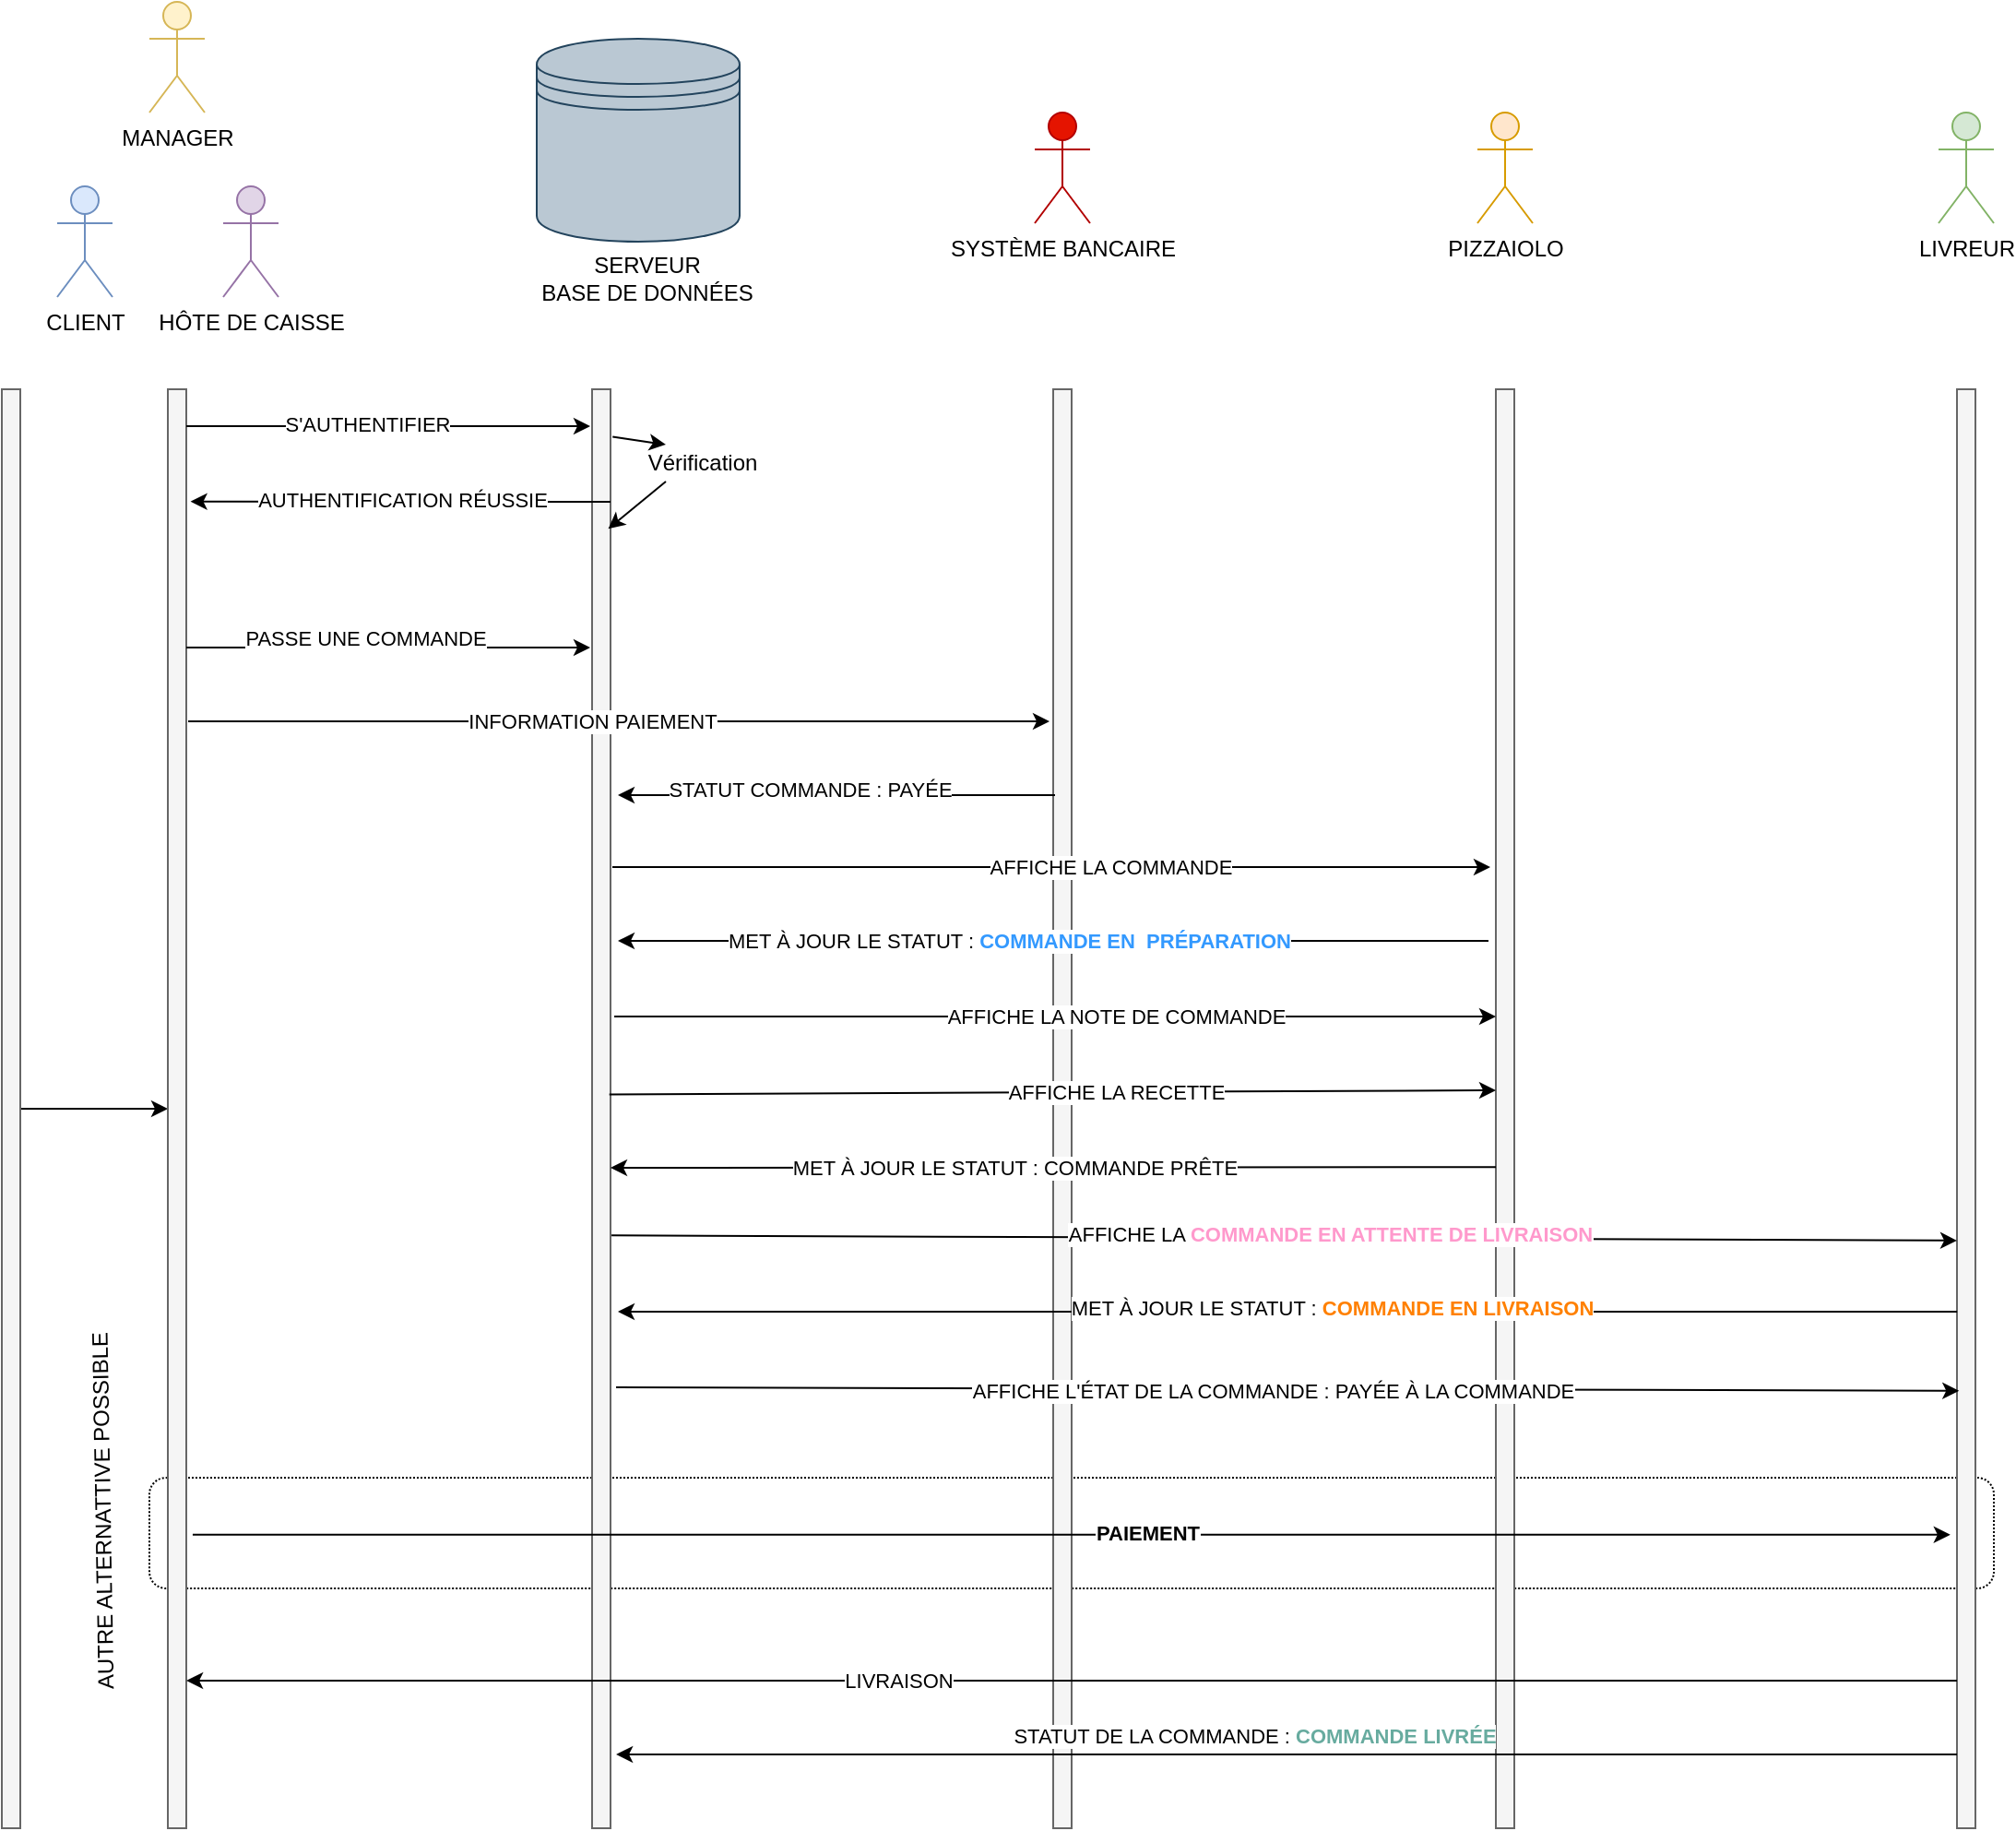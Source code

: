 <mxfile version="13.3.5" type="github">
  <diagram id="z9IjnxbGLv4WJxgL45KA" name="Page-1">
    <mxGraphModel dx="1351" dy="754" grid="1" gridSize="10" guides="1" tooltips="1" connect="1" arrows="1" fold="1" page="1" pageScale="1" pageWidth="827" pageHeight="1169" math="0" shadow="0">
      <root>
        <mxCell id="0" />
        <mxCell id="1" parent="0" />
        <mxCell id="YTkOEfqqr1IpD95FYDRK-61" value="" style="rounded=1;whiteSpace=wrap;html=1;fillColor=none;dashed=1;dashPattern=1 1;" vertex="1" parent="1">
          <mxGeometry x="80" y="850" width="1000" height="60" as="geometry" />
        </mxCell>
        <mxCell id="YTkOEfqqr1IpD95FYDRK-1" value="MANAGER" style="shape=umlActor;verticalLabelPosition=bottom;labelBackgroundColor=#ffffff;verticalAlign=top;html=1;outlineConnect=0;fillColor=#fff2cc;strokeColor=#d6b656;" vertex="1" parent="1">
          <mxGeometry x="80" y="50" width="30" height="60" as="geometry" />
        </mxCell>
        <mxCell id="YTkOEfqqr1IpD95FYDRK-2" value="CLIENT" style="shape=umlActor;verticalLabelPosition=bottom;labelBackgroundColor=#ffffff;verticalAlign=top;html=1;outlineConnect=0;fillColor=#dae8fc;strokeColor=#6c8ebf;" vertex="1" parent="1">
          <mxGeometry x="30" y="150" width="30" height="60" as="geometry" />
        </mxCell>
        <mxCell id="YTkOEfqqr1IpD95FYDRK-3" value="HÔTE DE CAISSE" style="shape=umlActor;verticalLabelPosition=bottom;labelBackgroundColor=#ffffff;verticalAlign=top;html=1;outlineConnect=0;fillColor=#e1d5e7;strokeColor=#9673a6;" vertex="1" parent="1">
          <mxGeometry x="120" y="150" width="30" height="60" as="geometry" />
        </mxCell>
        <mxCell id="YTkOEfqqr1IpD95FYDRK-76" value="" style="edgeStyle=orthogonalEdgeStyle;rounded=0;orthogonalLoop=1;jettySize=auto;html=1;startArrow=classic;startFill=1;endArrow=none;endFill=0;" edge="1" parent="1" source="YTkOEfqqr1IpD95FYDRK-5" target="YTkOEfqqr1IpD95FYDRK-75">
          <mxGeometry relative="1" as="geometry" />
        </mxCell>
        <mxCell id="YTkOEfqqr1IpD95FYDRK-5" value="" style="rounded=0;whiteSpace=wrap;html=1;fillColor=#f5f5f5;strokeColor=#666666;fontColor=#333333;" vertex="1" parent="1">
          <mxGeometry x="90" y="260" width="10" height="780" as="geometry" />
        </mxCell>
        <mxCell id="YTkOEfqqr1IpD95FYDRK-75" value="" style="rounded=0;whiteSpace=wrap;html=1;fillColor=#f5f5f5;strokeColor=#666666;fontColor=#333333;" vertex="1" parent="1">
          <mxGeometry y="260" width="10" height="780" as="geometry" />
        </mxCell>
        <mxCell id="YTkOEfqqr1IpD95FYDRK-6" value="" style="rounded=0;whiteSpace=wrap;html=1;fillColor=#f5f5f5;strokeColor=#666666;fontColor=#333333;" vertex="1" parent="1">
          <mxGeometry x="320" y="260" width="10" height="780" as="geometry" />
        </mxCell>
        <mxCell id="YTkOEfqqr1IpD95FYDRK-7" value="" style="shape=datastore;whiteSpace=wrap;html=1;aspect=fixed;fillColor=#bac8d3;strokeColor=#23445d;" vertex="1" parent="1">
          <mxGeometry x="290" y="70" width="110" height="110" as="geometry" />
        </mxCell>
        <mxCell id="YTkOEfqqr1IpD95FYDRK-8" value="SERVEUR&lt;br&gt;BASE DE DONNÉES" style="text;html=1;strokeColor=none;fillColor=none;align=center;verticalAlign=middle;whiteSpace=wrap;rounded=0;" vertex="1" parent="1">
          <mxGeometry x="280" y="190" width="140" height="20" as="geometry" />
        </mxCell>
        <mxCell id="YTkOEfqqr1IpD95FYDRK-9" value="" style="rounded=0;whiteSpace=wrap;html=1;fillColor=#f5f5f5;strokeColor=#666666;fontColor=#333333;" vertex="1" parent="1">
          <mxGeometry x="570" y="260" width="10" height="780" as="geometry" />
        </mxCell>
        <mxCell id="YTkOEfqqr1IpD95FYDRK-10" value="&lt;font style=&quot;font-size: 12px&quot; color=&quot;#000000&quot;&gt;SYSTÈME BANCAIRE&lt;/font&gt;" style="shape=umlActor;verticalLabelPosition=bottom;labelBackgroundColor=#ffffff;verticalAlign=top;html=1;outlineConnect=0;fillColor=#e51400;strokeColor=#B20000;fontColor=#ffffff;" vertex="1" parent="1">
          <mxGeometry x="560" y="110" width="30" height="60" as="geometry" />
        </mxCell>
        <mxCell id="YTkOEfqqr1IpD95FYDRK-17" value="" style="rounded=0;whiteSpace=wrap;html=1;fillColor=#f5f5f5;strokeColor=#666666;fontColor=#333333;" vertex="1" parent="1">
          <mxGeometry x="810" y="260" width="10" height="780" as="geometry" />
        </mxCell>
        <mxCell id="YTkOEfqqr1IpD95FYDRK-18" value="&lt;font style=&quot;font-size: 12px&quot; color=&quot;#000000&quot;&gt;PIZZAIOLO&lt;/font&gt;" style="shape=umlActor;verticalLabelPosition=bottom;labelBackgroundColor=#ffffff;verticalAlign=top;html=1;outlineConnect=0;fillColor=#ffe6cc;strokeColor=#d79b00;" vertex="1" parent="1">
          <mxGeometry x="800" y="110" width="30" height="60" as="geometry" />
        </mxCell>
        <mxCell id="YTkOEfqqr1IpD95FYDRK-19" value="&lt;font style=&quot;font-size: 12px&quot; color=&quot;#000000&quot;&gt;LIVREUR&lt;/font&gt;" style="shape=umlActor;verticalLabelPosition=bottom;labelBackgroundColor=#ffffff;verticalAlign=top;html=1;outlineConnect=0;fillColor=#d5e8d4;strokeColor=#82b366;" vertex="1" parent="1">
          <mxGeometry x="1050" y="110" width="30" height="60" as="geometry" />
        </mxCell>
        <mxCell id="YTkOEfqqr1IpD95FYDRK-20" value="" style="rounded=0;whiteSpace=wrap;html=1;fillColor=#f5f5f5;strokeColor=#666666;fontColor=#333333;" vertex="1" parent="1">
          <mxGeometry x="1060" y="260" width="10" height="780" as="geometry" />
        </mxCell>
        <mxCell id="YTkOEfqqr1IpD95FYDRK-21" value="" style="endArrow=classic;html=1;" edge="1" parent="1">
          <mxGeometry width="50" height="50" relative="1" as="geometry">
            <mxPoint x="100" y="280" as="sourcePoint" />
            <mxPoint x="319" y="280" as="targetPoint" />
          </mxGeometry>
        </mxCell>
        <mxCell id="YTkOEfqqr1IpD95FYDRK-22" value="S&#39;AUTHENTIFIER" style="edgeLabel;html=1;align=center;verticalAlign=middle;resizable=0;points=[];" vertex="1" connectable="0" parent="YTkOEfqqr1IpD95FYDRK-21">
          <mxGeometry x="-0.108" y="1" relative="1" as="geometry">
            <mxPoint as="offset" />
          </mxGeometry>
        </mxCell>
        <mxCell id="YTkOEfqqr1IpD95FYDRK-23" value="" style="endArrow=classic;html=1;entryX=1.229;entryY=0.078;entryDx=0;entryDy=0;entryPerimeter=0;" edge="1" parent="1" target="YTkOEfqqr1IpD95FYDRK-5">
          <mxGeometry width="50" height="50" relative="1" as="geometry">
            <mxPoint x="330" y="321" as="sourcePoint" />
            <mxPoint x="480" y="310" as="targetPoint" />
          </mxGeometry>
        </mxCell>
        <mxCell id="YTkOEfqqr1IpD95FYDRK-24" value="AUTHENTIFICATION RÉUSSIE" style="edgeLabel;html=1;align=center;verticalAlign=middle;resizable=0;points=[];" vertex="1" connectable="0" parent="YTkOEfqqr1IpD95FYDRK-23">
          <mxGeometry x="0.003" y="-1" relative="1" as="geometry">
            <mxPoint x="1" as="offset" />
          </mxGeometry>
        </mxCell>
        <mxCell id="YTkOEfqqr1IpD95FYDRK-26" value="" style="endArrow=classic;html=1;entryX=0.876;entryY=0.097;entryDx=0;entryDy=0;entryPerimeter=0;" edge="1" parent="1" target="YTkOEfqqr1IpD95FYDRK-6">
          <mxGeometry width="50" height="50" relative="1" as="geometry">
            <mxPoint x="360" y="310" as="sourcePoint" />
            <mxPoint x="400" y="310" as="targetPoint" />
          </mxGeometry>
        </mxCell>
        <mxCell id="YTkOEfqqr1IpD95FYDRK-27" value="" style="endArrow=classic;html=1;exitX=1.112;exitY=0.033;exitDx=0;exitDy=0;exitPerimeter=0;" edge="1" parent="1" source="YTkOEfqqr1IpD95FYDRK-6">
          <mxGeometry width="50" height="50" relative="1" as="geometry">
            <mxPoint x="350" y="360" as="sourcePoint" />
            <mxPoint x="360" y="290" as="targetPoint" />
          </mxGeometry>
        </mxCell>
        <mxCell id="YTkOEfqqr1IpD95FYDRK-28" value="Vérification" style="text;html=1;strokeColor=none;fillColor=none;align=center;verticalAlign=middle;whiteSpace=wrap;rounded=0;" vertex="1" parent="1">
          <mxGeometry x="360" y="290" width="40" height="20" as="geometry" />
        </mxCell>
        <mxCell id="YTkOEfqqr1IpD95FYDRK-29" value="" style="endArrow=classic;html=1;" edge="1" parent="1">
          <mxGeometry width="50" height="50" relative="1" as="geometry">
            <mxPoint x="100" y="400" as="sourcePoint" />
            <mxPoint x="319" y="400" as="targetPoint" />
          </mxGeometry>
        </mxCell>
        <mxCell id="YTkOEfqqr1IpD95FYDRK-32" value="PASSE UNE COMMANDE" style="edgeLabel;html=1;align=center;verticalAlign=middle;resizable=0;points=[];" vertex="1" connectable="0" parent="YTkOEfqqr1IpD95FYDRK-29">
          <mxGeometry x="-0.118" y="5" relative="1" as="geometry">
            <mxPoint as="offset" />
          </mxGeometry>
        </mxCell>
        <mxCell id="YTkOEfqqr1IpD95FYDRK-33" value="" style="endArrow=classic;html=1;" edge="1" parent="1">
          <mxGeometry width="50" height="50" relative="1" as="geometry">
            <mxPoint x="101" y="440" as="sourcePoint" />
            <mxPoint x="568" y="440" as="targetPoint" />
          </mxGeometry>
        </mxCell>
        <mxCell id="YTkOEfqqr1IpD95FYDRK-34" value="INFORMATION PAIEMENT" style="edgeLabel;html=1;align=center;verticalAlign=middle;resizable=0;points=[];" vertex="1" connectable="0" parent="YTkOEfqqr1IpD95FYDRK-33">
          <mxGeometry x="0.225" relative="1" as="geometry">
            <mxPoint x="-66.88" as="offset" />
          </mxGeometry>
        </mxCell>
        <mxCell id="YTkOEfqqr1IpD95FYDRK-35" value="" style="endArrow=classic;html=1;" edge="1" parent="1">
          <mxGeometry width="50" height="50" relative="1" as="geometry">
            <mxPoint x="571" y="480" as="sourcePoint" />
            <mxPoint x="334" y="480" as="targetPoint" />
          </mxGeometry>
        </mxCell>
        <mxCell id="YTkOEfqqr1IpD95FYDRK-36" value="STATUT COMMANDE : PAYÉE" style="edgeLabel;html=1;align=center;verticalAlign=middle;resizable=0;points=[];" vertex="1" connectable="0" parent="YTkOEfqqr1IpD95FYDRK-35">
          <mxGeometry x="0.125" y="-3" relative="1" as="geometry">
            <mxPoint as="offset" />
          </mxGeometry>
        </mxCell>
        <mxCell id="YTkOEfqqr1IpD95FYDRK-37" value="" style="endArrow=classic;html=1;" edge="1" parent="1">
          <mxGeometry width="50" height="50" relative="1" as="geometry">
            <mxPoint x="331" y="519" as="sourcePoint" />
            <mxPoint x="807" y="519" as="targetPoint" />
          </mxGeometry>
        </mxCell>
        <mxCell id="YTkOEfqqr1IpD95FYDRK-38" value="AFFICHE LA COMMANDE" style="edgeLabel;html=1;align=center;verticalAlign=middle;resizable=0;points=[];" vertex="1" connectable="0" parent="YTkOEfqqr1IpD95FYDRK-37">
          <mxGeometry x="0.782" y="5" relative="1" as="geometry">
            <mxPoint x="-154.06" y="5.2" as="offset" />
          </mxGeometry>
        </mxCell>
        <mxCell id="YTkOEfqqr1IpD95FYDRK-39" value="" style="endArrow=classic;html=1;" edge="1" parent="1">
          <mxGeometry width="50" height="50" relative="1" as="geometry">
            <mxPoint x="806" y="559" as="sourcePoint" />
            <mxPoint x="334" y="559" as="targetPoint" />
          </mxGeometry>
        </mxCell>
        <mxCell id="YTkOEfqqr1IpD95FYDRK-43" value="MET À JOUR LE STATUT : &lt;b&gt;&lt;font color=&quot;#3399ff&quot;&gt;COMMANDE EN&amp;nbsp; PRÉPARATION&lt;/font&gt;&lt;/b&gt;" style="edgeLabel;html=1;align=center;verticalAlign=middle;resizable=0;points=[];" vertex="1" connectable="0" parent="YTkOEfqqr1IpD95FYDRK-39">
          <mxGeometry x="0.109" relative="1" as="geometry">
            <mxPoint x="1" as="offset" />
          </mxGeometry>
        </mxCell>
        <mxCell id="YTkOEfqqr1IpD95FYDRK-44" value="" style="endArrow=none;html=1;entryX=-0.182;entryY=0.566;entryDx=0;entryDy=0;entryPerimeter=0;startArrow=classic;startFill=1;endFill=0;exitX=1;exitY=0.541;exitDx=0;exitDy=0;exitPerimeter=0;" edge="1" parent="1" source="YTkOEfqqr1IpD95FYDRK-6">
          <mxGeometry width="50" height="50" relative="1" as="geometry">
            <mxPoint x="340" y="682" as="sourcePoint" />
            <mxPoint x="810.0" y="681.6" as="targetPoint" />
          </mxGeometry>
        </mxCell>
        <mxCell id="YTkOEfqqr1IpD95FYDRK-45" value="MET À JOUR LE STATUT : COMMANDE PRÊTE" style="edgeLabel;html=1;align=center;verticalAlign=middle;resizable=0;points=[];" vertex="1" connectable="0" parent="YTkOEfqqr1IpD95FYDRK-44">
          <mxGeometry x="-0.088" relative="1" as="geometry">
            <mxPoint as="offset" />
          </mxGeometry>
        </mxCell>
        <mxCell id="YTkOEfqqr1IpD95FYDRK-46" value="" style="endArrow=classic;html=1;entryX=-0.535;entryY=0.433;entryDx=0;entryDy=0;entryPerimeter=0;" edge="1" parent="1">
          <mxGeometry width="50" height="50" relative="1" as="geometry">
            <mxPoint x="332" y="600" as="sourcePoint" />
            <mxPoint x="810.0" y="600" as="targetPoint" />
          </mxGeometry>
        </mxCell>
        <mxCell id="YTkOEfqqr1IpD95FYDRK-47" value="AFFICHE LA NOTE DE COMMANDE" style="edgeLabel;html=1;align=center;verticalAlign=middle;resizable=0;points=[];" vertex="1" connectable="0" parent="YTkOEfqqr1IpD95FYDRK-46">
          <mxGeometry x="0.782" y="5" relative="1" as="geometry">
            <mxPoint x="-154.06" y="5.2" as="offset" />
          </mxGeometry>
        </mxCell>
        <mxCell id="YTkOEfqqr1IpD95FYDRK-48" value="" style="endArrow=classic;html=1;exitX=0.935;exitY=0.49;exitDx=0;exitDy=0;exitPerimeter=0;entryX=-0.535;entryY=0.433;entryDx=0;entryDy=0;entryPerimeter=0;" edge="1" parent="1" source="YTkOEfqqr1IpD95FYDRK-6">
          <mxGeometry width="50" height="50" relative="1" as="geometry">
            <mxPoint x="340" y="640.2" as="sourcePoint" />
            <mxPoint x="810" y="640.0" as="targetPoint" />
          </mxGeometry>
        </mxCell>
        <mxCell id="YTkOEfqqr1IpD95FYDRK-49" value="AFFICHE LA RECETTE" style="edgeLabel;html=1;align=center;verticalAlign=middle;resizable=0;points=[];" vertex="1" connectable="0" parent="YTkOEfqqr1IpD95FYDRK-48">
          <mxGeometry x="0.782" y="5" relative="1" as="geometry">
            <mxPoint x="-154.06" y="5.2" as="offset" />
          </mxGeometry>
        </mxCell>
        <mxCell id="YTkOEfqqr1IpD95FYDRK-50" value="" style="endArrow=classic;html=1;entryX=-0.594;entryY=0.772;entryDx=0;entryDy=0;entryPerimeter=0;exitX=1.053;exitY=0.588;exitDx=0;exitDy=0;exitPerimeter=0;" edge="1" parent="1" source="YTkOEfqqr1IpD95FYDRK-6">
          <mxGeometry width="50" height="50" relative="1" as="geometry">
            <mxPoint x="347.06" y="722.64" as="sourcePoint" />
            <mxPoint x="1060" y="721.44" as="targetPoint" />
          </mxGeometry>
        </mxCell>
        <mxCell id="YTkOEfqqr1IpD95FYDRK-51" value="AFFICHE LA &lt;font color=&quot;#ff99cc&quot;&gt;&lt;b&gt;COMMANDE EN ATTENTE DE LIVRAISON&lt;/b&gt;&lt;/font&gt;" style="edgeLabel;html=1;align=center;verticalAlign=middle;resizable=0;points=[];" vertex="1" connectable="0" parent="YTkOEfqqr1IpD95FYDRK-50">
          <mxGeometry x="0.066" y="2" relative="1" as="geometry">
            <mxPoint as="offset" />
          </mxGeometry>
        </mxCell>
        <mxCell id="YTkOEfqqr1IpD95FYDRK-52" value="" style="endArrow=none;html=1;entryX=-0.594;entryY=0.772;entryDx=0;entryDy=0;entryPerimeter=0;endFill=0;startArrow=classic;startFill=1;" edge="1" parent="1">
          <mxGeometry width="50" height="50" relative="1" as="geometry">
            <mxPoint x="334" y="760" as="sourcePoint" />
            <mxPoint x="1060.06" y="760.0" as="targetPoint" />
          </mxGeometry>
        </mxCell>
        <mxCell id="YTkOEfqqr1IpD95FYDRK-53" value="MET À JOUR LE STATUT : &lt;b&gt;&lt;font color=&quot;#ff8000&quot;&gt;COMMANDE EN LIVRAISON&lt;/font&gt;&lt;/b&gt;" style="edgeLabel;html=1;align=center;verticalAlign=middle;resizable=0;points=[];" vertex="1" connectable="0" parent="YTkOEfqqr1IpD95FYDRK-52">
          <mxGeometry x="0.066" y="2" relative="1" as="geometry">
            <mxPoint as="offset" />
          </mxGeometry>
        </mxCell>
        <mxCell id="YTkOEfqqr1IpD95FYDRK-54" value="" style="endArrow=classic;html=1;entryX=0.112;entryY=0.696;entryDx=0;entryDy=0;entryPerimeter=0;" edge="1" parent="1" target="YTkOEfqqr1IpD95FYDRK-20">
          <mxGeometry width="50" height="50" relative="1" as="geometry">
            <mxPoint x="333" y="801" as="sourcePoint" />
            <mxPoint x="670" y="720" as="targetPoint" />
          </mxGeometry>
        </mxCell>
        <mxCell id="YTkOEfqqr1IpD95FYDRK-57" value="AFFICHE L&#39;ÉTAT DE LA COMMANDE : PAYÉE À LA COMMANDE" style="edgeLabel;html=1;align=center;verticalAlign=middle;resizable=0;points=[];" vertex="1" connectable="0" parent="YTkOEfqqr1IpD95FYDRK-54">
          <mxGeometry x="-0.105" y="-1" relative="1" as="geometry">
            <mxPoint x="30.06" as="offset" />
          </mxGeometry>
        </mxCell>
        <mxCell id="YTkOEfqqr1IpD95FYDRK-63" value="&amp;nbsp;AUTRE ALTERNATTIVE POSSIBLE" style="text;html=1;align=center;verticalAlign=middle;resizable=0;points=[];autosize=1;rotation=-91;" vertex="1" parent="1">
          <mxGeometry x="-50" y="860" width="210" height="20" as="geometry" />
        </mxCell>
        <mxCell id="YTkOEfqqr1IpD95FYDRK-65" value="" style="endArrow=classic;html=1;entryX=-0.359;entryY=0.796;entryDx=0;entryDy=0;entryPerimeter=0;exitX=1.347;exitY=0.796;exitDx=0;exitDy=0;exitPerimeter=0;" edge="1" parent="1" source="YTkOEfqqr1IpD95FYDRK-5" target="YTkOEfqqr1IpD95FYDRK-20">
          <mxGeometry width="50" height="50" relative="1" as="geometry">
            <mxPoint x="110" y="881" as="sourcePoint" />
            <mxPoint x="580" y="790" as="targetPoint" />
          </mxGeometry>
        </mxCell>
        <mxCell id="YTkOEfqqr1IpD95FYDRK-66" value="&lt;b&gt;PAIEMENT&lt;/b&gt;" style="edgeLabel;html=1;align=center;verticalAlign=middle;resizable=0;points=[];" vertex="1" connectable="0" parent="YTkOEfqqr1IpD95FYDRK-65">
          <mxGeometry x="0.086" y="1" relative="1" as="geometry">
            <mxPoint as="offset" />
          </mxGeometry>
        </mxCell>
        <mxCell id="YTkOEfqqr1IpD95FYDRK-67" value="" style="endArrow=classic;html=1;entryX=1;entryY=0.897;entryDx=0;entryDy=0;entryPerimeter=0;exitX=-0.006;exitY=0.897;exitDx=0;exitDy=0;exitPerimeter=0;" edge="1" parent="1">
          <mxGeometry width="50" height="50" relative="1" as="geometry">
            <mxPoint x="1060" y="960.0" as="sourcePoint" />
            <mxPoint x="100.06" y="960.0" as="targetPoint" />
          </mxGeometry>
        </mxCell>
        <mxCell id="YTkOEfqqr1IpD95FYDRK-68" value="LIVRAISON" style="edgeLabel;html=1;align=center;verticalAlign=middle;resizable=0;points=[];" vertex="1" connectable="0" parent="YTkOEfqqr1IpD95FYDRK-67">
          <mxGeometry x="0.196" relative="1" as="geometry">
            <mxPoint as="offset" />
          </mxGeometry>
        </mxCell>
        <mxCell id="YTkOEfqqr1IpD95FYDRK-69" value="" style="endArrow=classic;html=1;" edge="1" parent="1">
          <mxGeometry width="50" height="50" relative="1" as="geometry">
            <mxPoint x="1060" y="1000" as="sourcePoint" />
            <mxPoint x="333.06" y="1000" as="targetPoint" />
          </mxGeometry>
        </mxCell>
        <mxCell id="YTkOEfqqr1IpD95FYDRK-70" value="STATUT DE LA COMMANDE : &lt;b&gt;&lt;font color=&quot;#67ab9f&quot;&gt;COMMANDE LIVRÉE&lt;/font&gt;&lt;/b&gt;" style="edgeLabel;html=1;align=center;verticalAlign=middle;resizable=0;points=[];" vertex="1" connectable="0" parent="YTkOEfqqr1IpD95FYDRK-69">
          <mxGeometry x="0.235" y="-3" relative="1" as="geometry">
            <mxPoint x="68.24" y="-7.0" as="offset" />
          </mxGeometry>
        </mxCell>
      </root>
    </mxGraphModel>
  </diagram>
</mxfile>
